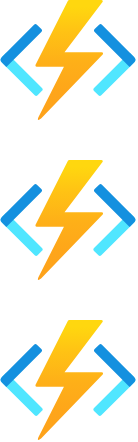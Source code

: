 <mxfile>
    <diagram id="y8Q7lYME_nXUTJf_kNli" name="Page-1">
        <mxGraphModel dx="871" dy="558" grid="1" gridSize="10" guides="1" tooltips="1" connect="1" arrows="1" fold="1" page="1" pageScale="1" pageWidth="827" pageHeight="1169" math="0" shadow="0">
            <root>
                <mxCell id="0"/>
                <mxCell id="1" parent="0"/>
                <mxCell id="2" value="" style="aspect=fixed;html=1;points=[];align=center;image;fontSize=12;image=img/lib/azure2/compute/Function_Apps.svg;" vertex="1" parent="1">
                    <mxGeometry x="40" y="40" width="68" height="60" as="geometry"/>
                </mxCell>
                <mxCell id="3" value="" style="aspect=fixed;html=1;points=[];align=center;image;fontSize=12;image=img/lib/azure2/compute/Function_Apps.svg;" vertex="1" parent="1">
                    <mxGeometry x="40" y="120" width="68" height="60" as="geometry"/>
                </mxCell>
                <mxCell id="4" value="" style="aspect=fixed;html=1;points=[];align=center;image;fontSize=12;image=img/lib/azure2/compute/Function_Apps.svg;" vertex="1" parent="1">
                    <mxGeometry x="40" y="200" width="68" height="60" as="geometry"/>
                </mxCell>
            </root>
        </mxGraphModel>
    </diagram>
</mxfile>